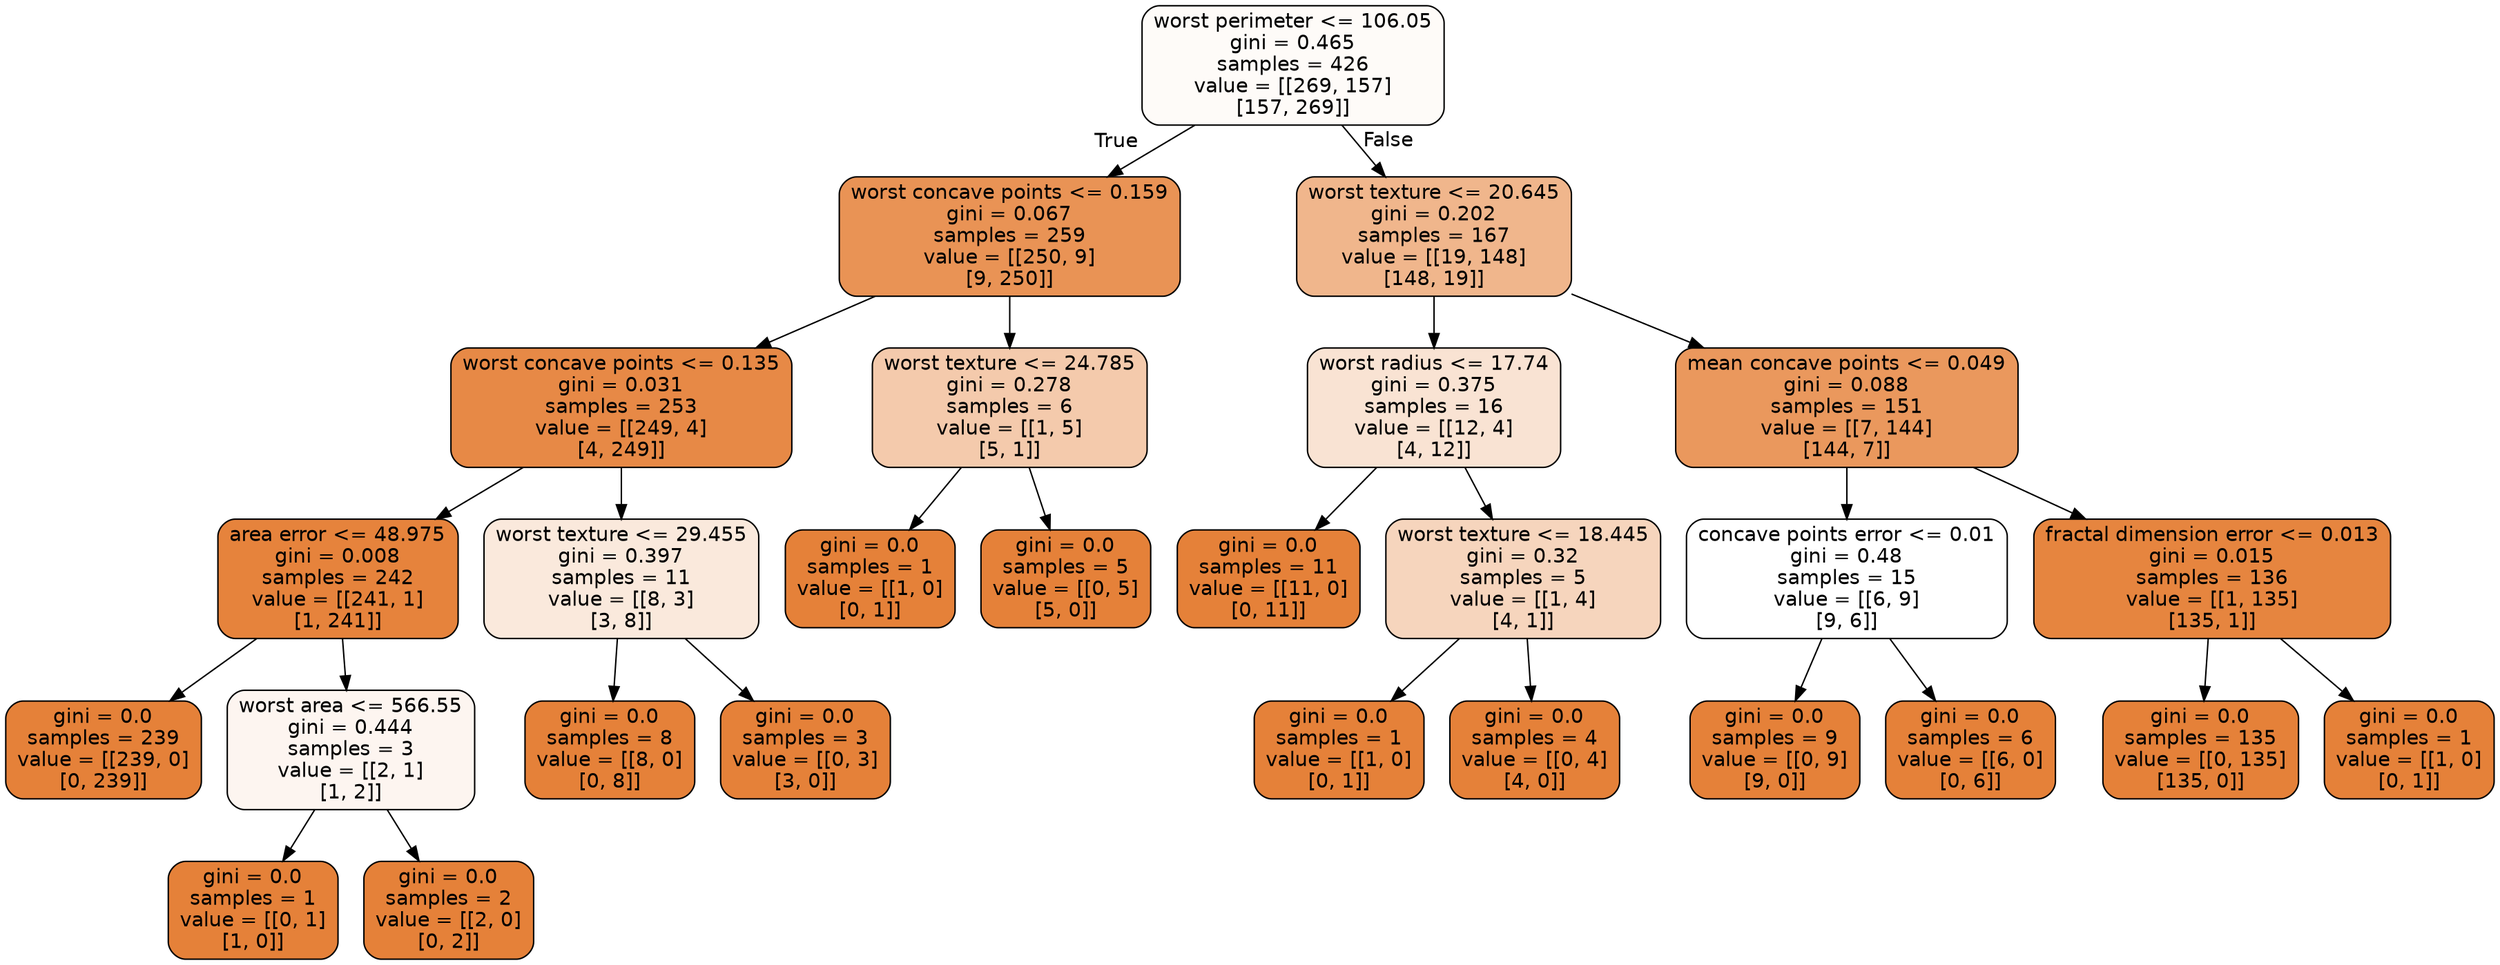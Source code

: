 digraph Tree {
node [shape=box, style="filled, rounded", color="black", fontname=helvetica] ;
edge [fontname=helvetica] ;
0 [label="worst perimeter <= 106.05\ngini = 0.465\nsamples = 426\nvalue = [[269, 157]\n[157, 269]]", fillcolor="#e5813908"] ;
1 [label="worst concave points <= 0.159\ngini = 0.067\nsamples = 259\nvalue = [[250, 9]\n[9, 250]]", fillcolor="#e58139db"] ;
0 -> 1 [labeldistance=2.5, labelangle=45, headlabel="True"] ;
2 [label="worst concave points <= 0.135\ngini = 0.031\nsamples = 253\nvalue = [[249, 4]\n[4, 249]]", fillcolor="#e58139ee"] ;
1 -> 2 ;
3 [label="area error <= 48.975\ngini = 0.008\nsamples = 242\nvalue = [[241, 1]\n[1, 241]]", fillcolor="#e58139fb"] ;
2 -> 3 ;
4 [label="gini = 0.0\nsamples = 239\nvalue = [[239, 0]\n[0, 239]]", fillcolor="#e58139ff"] ;
3 -> 4 ;
5 [label="worst area <= 566.55\ngini = 0.444\nsamples = 3\nvalue = [[2, 1]\n[1, 2]]", fillcolor="#e5813913"] ;
3 -> 5 ;
6 [label="gini = 0.0\nsamples = 1\nvalue = [[0, 1]\n[1, 0]]", fillcolor="#e58139ff"] ;
5 -> 6 ;
7 [label="gini = 0.0\nsamples = 2\nvalue = [[2, 0]\n[0, 2]]", fillcolor="#e58139ff"] ;
5 -> 7 ;
8 [label="worst texture <= 29.455\ngini = 0.397\nsamples = 11\nvalue = [[8, 3]\n[3, 8]]", fillcolor="#e581392c"] ;
2 -> 8 ;
9 [label="gini = 0.0\nsamples = 8\nvalue = [[8, 0]\n[0, 8]]", fillcolor="#e58139ff"] ;
8 -> 9 ;
10 [label="gini = 0.0\nsamples = 3\nvalue = [[0, 3]\n[3, 0]]", fillcolor="#e58139ff"] ;
8 -> 10 ;
11 [label="worst texture <= 24.785\ngini = 0.278\nsamples = 6\nvalue = [[1, 5]\n[5, 1]]", fillcolor="#e581396b"] ;
1 -> 11 ;
12 [label="gini = 0.0\nsamples = 1\nvalue = [[1, 0]\n[0, 1]]", fillcolor="#e58139ff"] ;
11 -> 12 ;
13 [label="gini = 0.0\nsamples = 5\nvalue = [[0, 5]\n[5, 0]]", fillcolor="#e58139ff"] ;
11 -> 13 ;
14 [label="worst texture <= 20.645\ngini = 0.202\nsamples = 167\nvalue = [[19, 148]\n[148, 19]]", fillcolor="#e5813994"] ;
0 -> 14 [labeldistance=2.5, labelangle=-45, headlabel="False"] ;
15 [label="worst radius <= 17.74\ngini = 0.375\nsamples = 16\nvalue = [[12, 4]\n[4, 12]]", fillcolor="#e5813938"] ;
14 -> 15 ;
16 [label="gini = 0.0\nsamples = 11\nvalue = [[11, 0]\n[0, 11]]", fillcolor="#e58139ff"] ;
15 -> 16 ;
17 [label="worst texture <= 18.445\ngini = 0.32\nsamples = 5\nvalue = [[1, 4]\n[4, 1]]", fillcolor="#e5813955"] ;
15 -> 17 ;
18 [label="gini = 0.0\nsamples = 1\nvalue = [[1, 0]\n[0, 1]]", fillcolor="#e58139ff"] ;
17 -> 18 ;
19 [label="gini = 0.0\nsamples = 4\nvalue = [[0, 4]\n[4, 0]]", fillcolor="#e58139ff"] ;
17 -> 19 ;
20 [label="mean concave points <= 0.049\ngini = 0.088\nsamples = 151\nvalue = [[7, 144]\n[144, 7]]", fillcolor="#e58139d0"] ;
14 -> 20 ;
21 [label="concave points error <= 0.01\ngini = 0.48\nsamples = 15\nvalue = [[6, 9]\n[9, 6]]", fillcolor="#e5813900"] ;
20 -> 21 ;
22 [label="gini = 0.0\nsamples = 9\nvalue = [[0, 9]\n[9, 0]]", fillcolor="#e58139ff"] ;
21 -> 22 ;
23 [label="gini = 0.0\nsamples = 6\nvalue = [[6, 0]\n[0, 6]]", fillcolor="#e58139ff"] ;
21 -> 23 ;
24 [label="fractal dimension error <= 0.013\ngini = 0.015\nsamples = 136\nvalue = [[1, 135]\n[135, 1]]", fillcolor="#e58139f7"] ;
20 -> 24 ;
25 [label="gini = 0.0\nsamples = 135\nvalue = [[0, 135]\n[135, 0]]", fillcolor="#e58139ff"] ;
24 -> 25 ;
26 [label="gini = 0.0\nsamples = 1\nvalue = [[1, 0]\n[0, 1]]", fillcolor="#e58139ff"] ;
24 -> 26 ;
}
